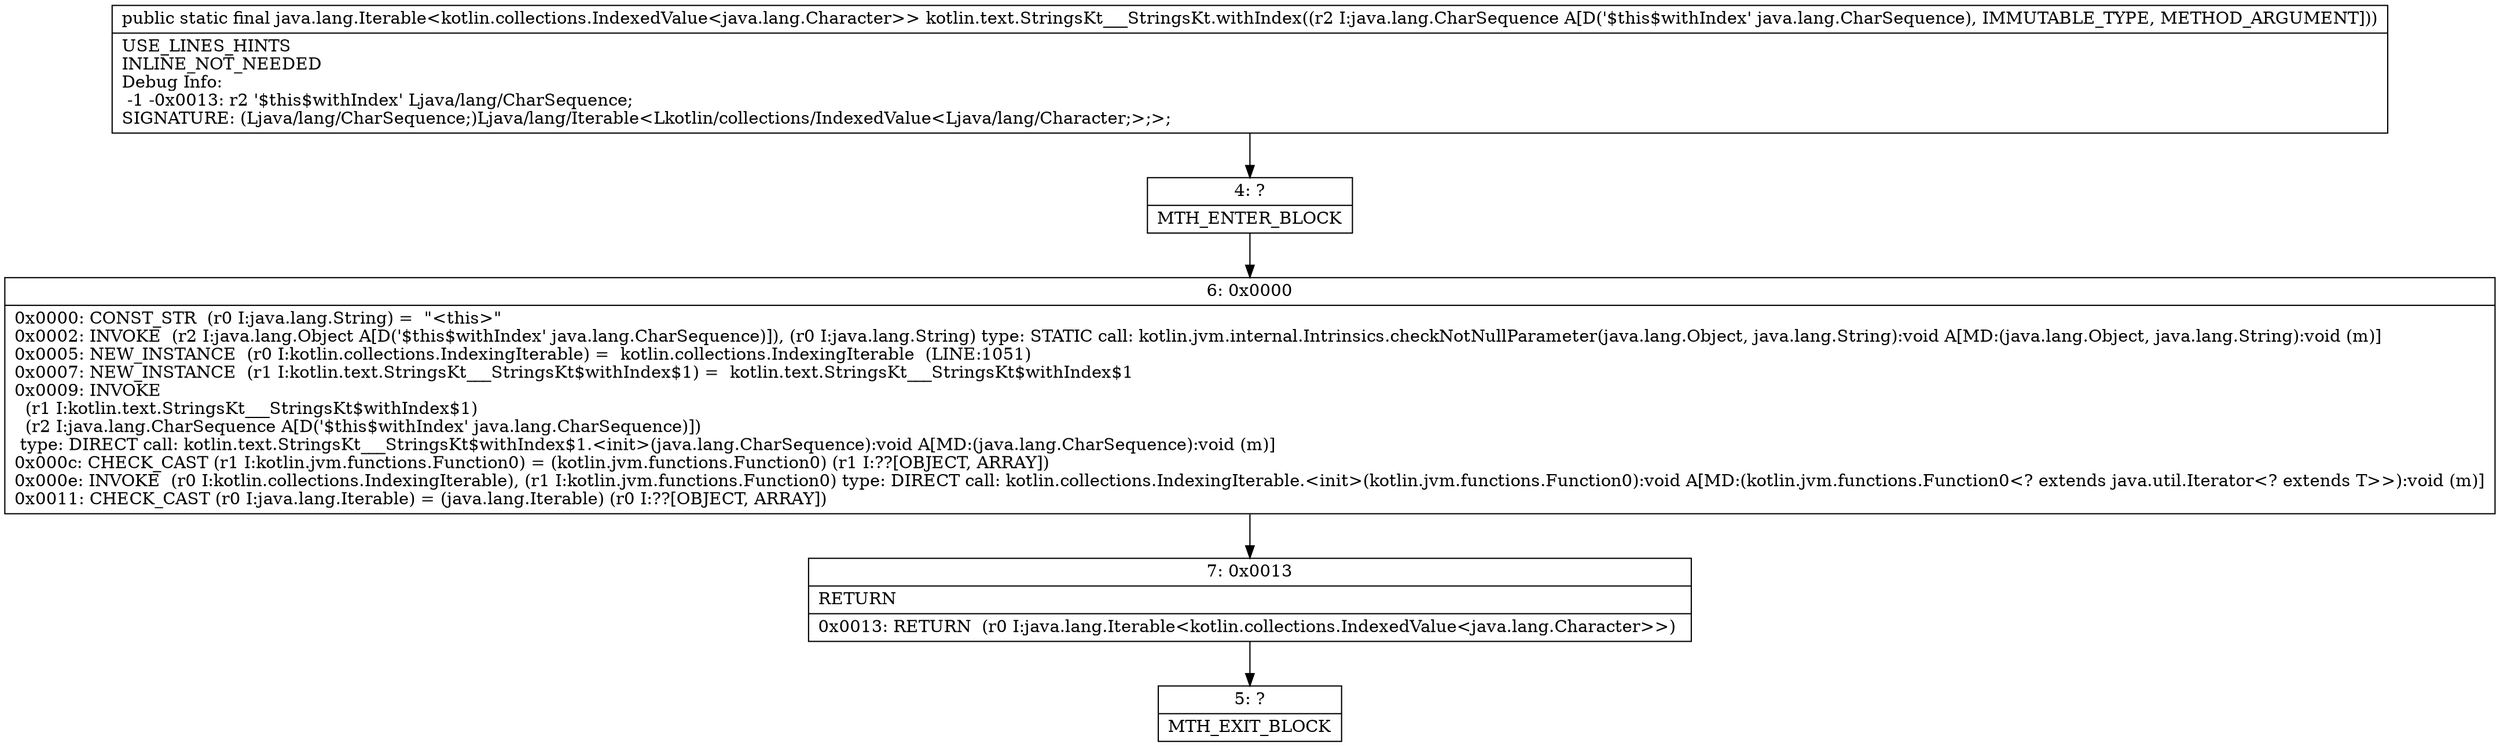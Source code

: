 digraph "CFG forkotlin.text.StringsKt___StringsKt.withIndex(Ljava\/lang\/CharSequence;)Ljava\/lang\/Iterable;" {
Node_4 [shape=record,label="{4\:\ ?|MTH_ENTER_BLOCK\l}"];
Node_6 [shape=record,label="{6\:\ 0x0000|0x0000: CONST_STR  (r0 I:java.lang.String) =  \"\<this\>\" \l0x0002: INVOKE  (r2 I:java.lang.Object A[D('$this$withIndex' java.lang.CharSequence)]), (r0 I:java.lang.String) type: STATIC call: kotlin.jvm.internal.Intrinsics.checkNotNullParameter(java.lang.Object, java.lang.String):void A[MD:(java.lang.Object, java.lang.String):void (m)]\l0x0005: NEW_INSTANCE  (r0 I:kotlin.collections.IndexingIterable) =  kotlin.collections.IndexingIterable  (LINE:1051)\l0x0007: NEW_INSTANCE  (r1 I:kotlin.text.StringsKt___StringsKt$withIndex$1) =  kotlin.text.StringsKt___StringsKt$withIndex$1 \l0x0009: INVOKE  \l  (r1 I:kotlin.text.StringsKt___StringsKt$withIndex$1)\l  (r2 I:java.lang.CharSequence A[D('$this$withIndex' java.lang.CharSequence)])\l type: DIRECT call: kotlin.text.StringsKt___StringsKt$withIndex$1.\<init\>(java.lang.CharSequence):void A[MD:(java.lang.CharSequence):void (m)]\l0x000c: CHECK_CAST (r1 I:kotlin.jvm.functions.Function0) = (kotlin.jvm.functions.Function0) (r1 I:??[OBJECT, ARRAY]) \l0x000e: INVOKE  (r0 I:kotlin.collections.IndexingIterable), (r1 I:kotlin.jvm.functions.Function0) type: DIRECT call: kotlin.collections.IndexingIterable.\<init\>(kotlin.jvm.functions.Function0):void A[MD:(kotlin.jvm.functions.Function0\<? extends java.util.Iterator\<? extends T\>\>):void (m)]\l0x0011: CHECK_CAST (r0 I:java.lang.Iterable) = (java.lang.Iterable) (r0 I:??[OBJECT, ARRAY]) \l}"];
Node_7 [shape=record,label="{7\:\ 0x0013|RETURN\l|0x0013: RETURN  (r0 I:java.lang.Iterable\<kotlin.collections.IndexedValue\<java.lang.Character\>\>) \l}"];
Node_5 [shape=record,label="{5\:\ ?|MTH_EXIT_BLOCK\l}"];
MethodNode[shape=record,label="{public static final java.lang.Iterable\<kotlin.collections.IndexedValue\<java.lang.Character\>\> kotlin.text.StringsKt___StringsKt.withIndex((r2 I:java.lang.CharSequence A[D('$this$withIndex' java.lang.CharSequence), IMMUTABLE_TYPE, METHOD_ARGUMENT]))  | USE_LINES_HINTS\lINLINE_NOT_NEEDED\lDebug Info:\l  \-1 \-0x0013: r2 '$this$withIndex' Ljava\/lang\/CharSequence;\lSIGNATURE: (Ljava\/lang\/CharSequence;)Ljava\/lang\/Iterable\<Lkotlin\/collections\/IndexedValue\<Ljava\/lang\/Character;\>;\>;\l}"];
MethodNode -> Node_4;Node_4 -> Node_6;
Node_6 -> Node_7;
Node_7 -> Node_5;
}

